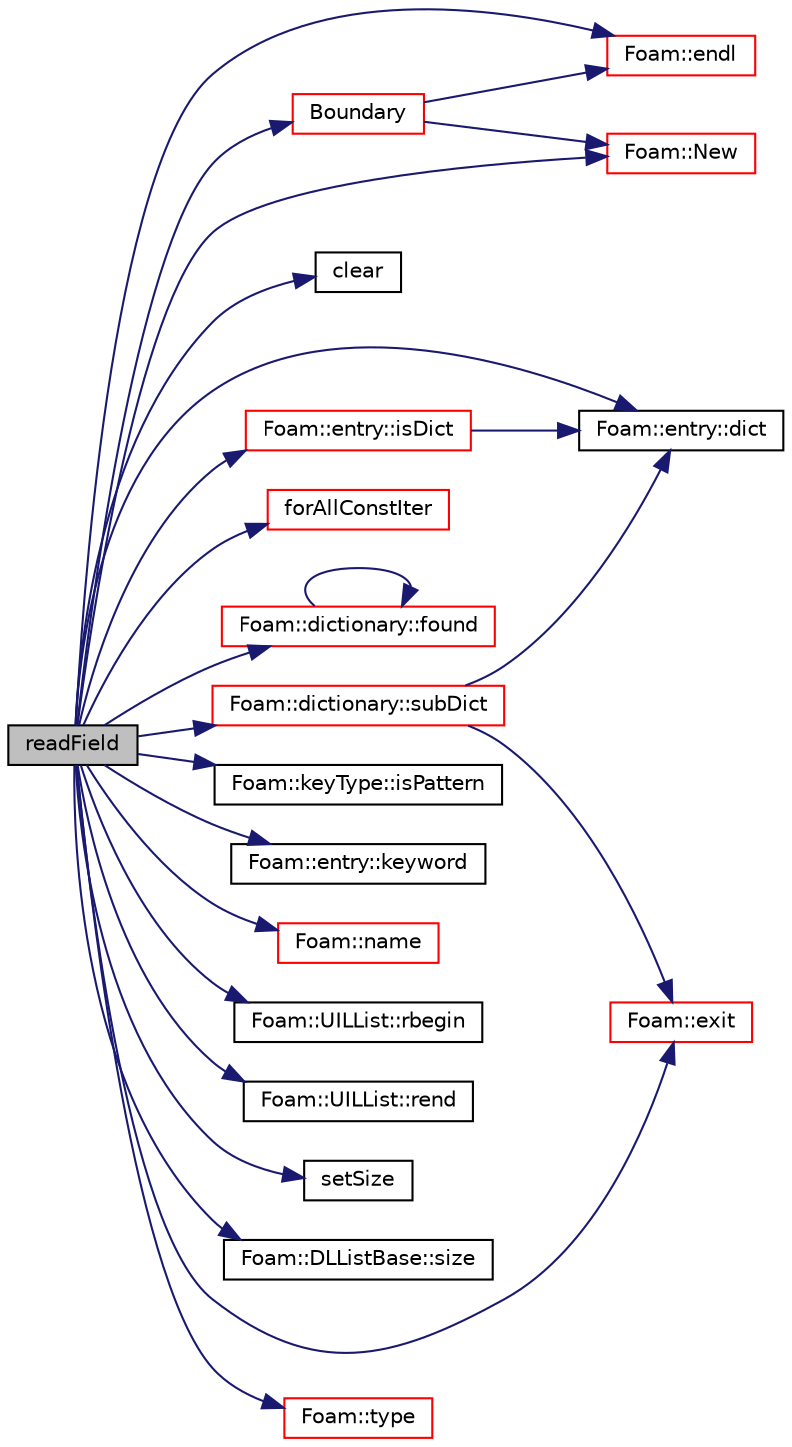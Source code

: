 digraph "readField"
{
  bgcolor="transparent";
  edge [fontname="Helvetica",fontsize="10",labelfontname="Helvetica",labelfontsize="10"];
  node [fontname="Helvetica",fontsize="10",shape=record];
  rankdir="LR";
  Node1 [label="readField",height=0.2,width=0.4,color="black", fillcolor="grey75", style="filled", fontcolor="black"];
  Node1 -> Node2 [color="midnightblue",fontsize="10",style="solid",fontname="Helvetica"];
  Node2 [label="Boundary",height=0.2,width=0.4,color="red",URL="$a00148.html#a98524fd0d952151d9c76607e87009b47",tooltip="Construct from a BoundaryMesh. "];
  Node2 -> Node3 [color="midnightblue",fontsize="10",style="solid",fontname="Helvetica"];
  Node3 [label="Foam::endl",height=0.2,width=0.4,color="red",URL="$a10974.html#a2db8fe02a0d3909e9351bb4275b23ce4",tooltip="Add newline and flush stream. "];
  Node2 -> Node4 [color="midnightblue",fontsize="10",style="solid",fontname="Helvetica"];
  Node4 [label="Foam::New",height=0.2,width=0.4,color="red",URL="$a10974.html#a9d62cf14554c95e83f83f14909d9e0ec"];
  Node1 -> Node5 [color="midnightblue",fontsize="10",style="solid",fontname="Helvetica"];
  Node5 [label="clear",height=0.2,width=0.4,color="black",URL="$a03217.html#a0d972f1186e0939b42675a2df621c10e"];
  Node1 -> Node6 [color="midnightblue",fontsize="10",style="solid",fontname="Helvetica"];
  Node6 [label="Foam::entry::dict",height=0.2,width=0.4,color="black",URL="$a00669.html#afc13fd3e1a6858d0e483f32306831d71",tooltip="Return dictionary if this entry is a dictionary. "];
  Node1 -> Node3 [color="midnightblue",fontsize="10",style="solid",fontname="Helvetica"];
  Node1 -> Node7 [color="midnightblue",fontsize="10",style="solid",fontname="Helvetica"];
  Node7 [label="Foam::exit",height=0.2,width=0.4,color="red",URL="$a10974.html#a06ca7250d8e89caf05243ec094843642"];
  Node1 -> Node8 [color="midnightblue",fontsize="10",style="solid",fontname="Helvetica"];
  Node8 [label="forAllConstIter",height=0.2,width=0.4,color="red",URL="$a03057.html#ae21e2836509b0fa7f7cedf6493b11b09"];
  Node1 -> Node9 [color="midnightblue",fontsize="10",style="solid",fontname="Helvetica"];
  Node9 [label="Foam::dictionary::found",height=0.2,width=0.4,color="red",URL="$a00530.html#ae9d6521e0e8d3956f9b49ddeb44877b8",tooltip="Search dictionary for given keyword. "];
  Node9 -> Node9 [color="midnightblue",fontsize="10",style="solid",fontname="Helvetica"];
  Node1 -> Node10 [color="midnightblue",fontsize="10",style="solid",fontname="Helvetica"];
  Node10 [label="Foam::entry::isDict",height=0.2,width=0.4,color="red",URL="$a00669.html#aabe4453aa5aff1bb53c34ceda451eac7",tooltip="Return true if this entry is a dictionary. "];
  Node10 -> Node6 [color="midnightblue",fontsize="10",style="solid",fontname="Helvetica"];
  Node1 -> Node11 [color="midnightblue",fontsize="10",style="solid",fontname="Helvetica"];
  Node11 [label="Foam::keyType::isPattern",height=0.2,width=0.4,color="black",URL="$a01253.html#a3376c871d0178131d9d7c06b13f62731",tooltip="Should be treated as a match rather than a literal string. "];
  Node1 -> Node12 [color="midnightblue",fontsize="10",style="solid",fontname="Helvetica"];
  Node12 [label="Foam::entry::keyword",height=0.2,width=0.4,color="black",URL="$a00669.html#ae793b54fbc2e5d1da0f1c23b908cb057",tooltip="Return keyword. "];
  Node1 -> Node13 [color="midnightblue",fontsize="10",style="solid",fontname="Helvetica"];
  Node13 [label="Foam::name",height=0.2,width=0.4,color="red",URL="$a10974.html#adcb0df2bd4953cb6bb390272d8263c3a",tooltip="Return a string representation of a complex. "];
  Node1 -> Node4 [color="midnightblue",fontsize="10",style="solid",fontname="Helvetica"];
  Node1 -> Node14 [color="midnightblue",fontsize="10",style="solid",fontname="Helvetica"];
  Node14 [label="Foam::UILList::rbegin",height=0.2,width=0.4,color="black",URL="$a02828.html#a04886aa70c34d66738e78bf70c675e66"];
  Node1 -> Node15 [color="midnightblue",fontsize="10",style="solid",fontname="Helvetica"];
  Node15 [label="Foam::UILList::rend",height=0.2,width=0.4,color="black",URL="$a02828.html#afaa2ff2dc5515934f208347909ca2170"];
  Node1 -> Node16 [color="midnightblue",fontsize="10",style="solid",fontname="Helvetica"];
  Node16 [label="setSize",height=0.2,width=0.4,color="black",URL="$a04026.html#a6f8d72476baf295a054f72dfbc9c61c3"];
  Node1 -> Node17 [color="midnightblue",fontsize="10",style="solid",fontname="Helvetica"];
  Node17 [label="Foam::DLListBase::size",height=0.2,width=0.4,color="black",URL="$a00579.html#a723361dc2020160f5492e8fe2d09fa44",tooltip="Return number of elements in list. "];
  Node1 -> Node18 [color="midnightblue",fontsize="10",style="solid",fontname="Helvetica"];
  Node18 [label="Foam::dictionary::subDict",height=0.2,width=0.4,color="red",URL="$a00530.html#a42a549aa3e2c88399585b6462f6dbeb3",tooltip="Find and return a sub-dictionary. "];
  Node18 -> Node6 [color="midnightblue",fontsize="10",style="solid",fontname="Helvetica"];
  Node18 -> Node7 [color="midnightblue",fontsize="10",style="solid",fontname="Helvetica"];
  Node1 -> Node19 [color="midnightblue",fontsize="10",style="solid",fontname="Helvetica"];
  Node19 [label="Foam::type",height=0.2,width=0.4,color="red",URL="$a10974.html#aec48583af672626378f501eb9fc32cd1",tooltip="Return the file type: DIRECTORY or FILE. "];
}
